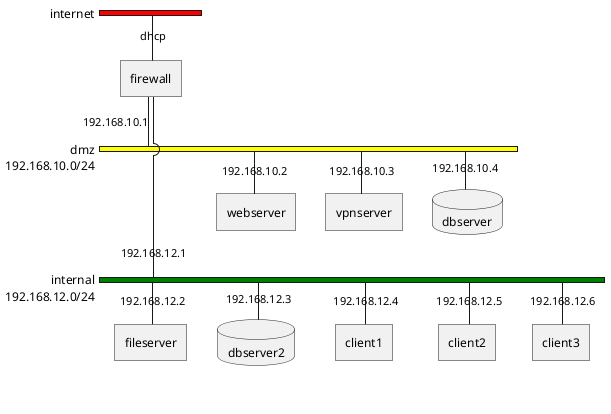 @startuml Network diagram

nwdiag {
	network internet {
		firewall [address="dhcp"];
		color = "red"
	}

	network dmz {
		address = "192.168.10.0/24";
		firewall [address="192.168.10.1"];
		webserver [address="192.168.10.2"];
		vpnserver [address="192.168.10.3"];
		dbserver [address="192.168.10.4", shape = database];
		color = "yellow"
	}

	network internal {
		address = "192.168.12.0/24";

		firewall [address="192.168.12.1"];

		fileserver [address="192.168.12.2"]
		dbserver2 [address="192.168.12.3", shape = database]
		client1 [address="192.168.12.4"]
		client2 [address="192.168.12.5"]
		client3 [address="192.168.12.6"]
		color = "green"
	}

}

@enduml